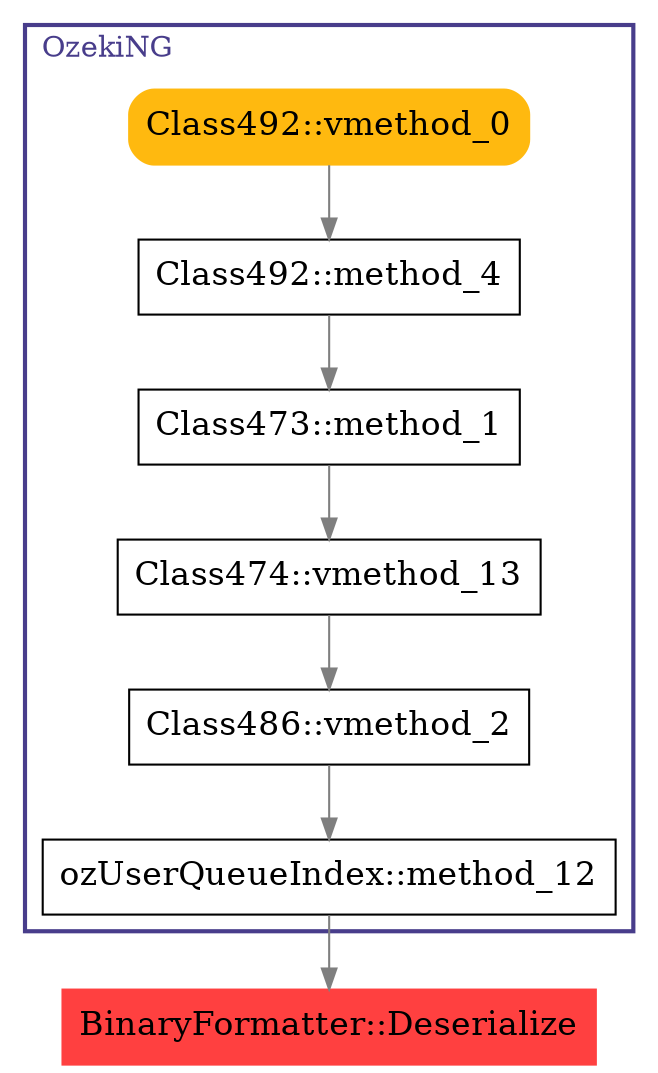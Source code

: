 digraph G {
node [fontsize = 16];
0 [label="BinaryFormatter::Deserialize", shape="box", style="filled", fillcolor="brown1", color="brown1"];
subgraph cluster_0 {
label="OzekiNG";
color=darkslateblue;
fontcolor=darkslateblue;
penwidth=2;
labeljust=l;
1 [label="ozUserQueueIndex::method_12", shape="box"];
2 [label="Class486::vmethod_2", shape="box"];
3 [label="Class474::vmethod_13", shape="box"];
4 [label="Class473::method_1", shape="box"];
5 [label="Class492::method_4", shape="box"];
6 [label="Class492::vmethod_0", shape="box", style="filled, rounded", fillcolor="darkgoldenrod1", color="darkgoldenrod1"];
}
1 -> 0 [color="gray50"];
2 -> 1 [color="gray50"];
3 -> 2 [color="gray50"];
4 -> 3 [color="gray50"];
5 -> 4 [color="gray50"];
6 -> 5 [color="gray50"];
}
